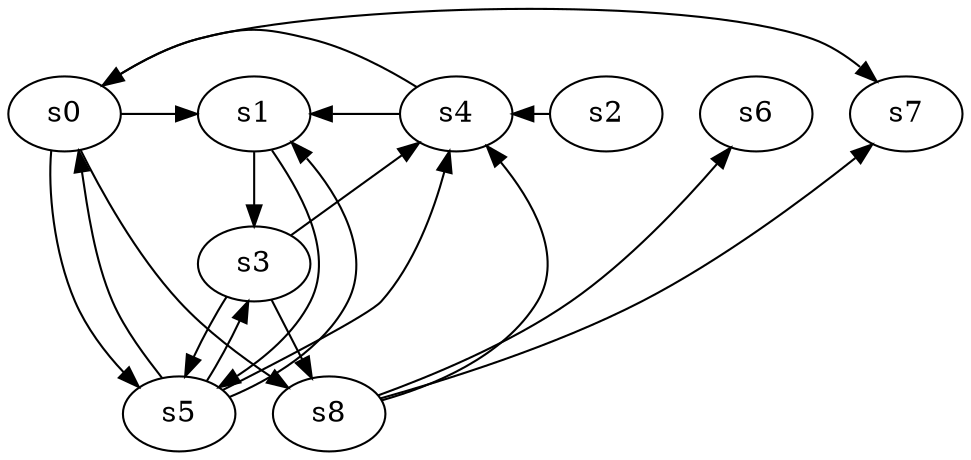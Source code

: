 digraph game_0697_complex_9 {
    s0 [name="s0", player=0];
    s1 [name="s1", player=1];
    s2 [name="s2", player=0, target=1];
    s3 [name="s3", player=0];
    s4 [name="s4", player=1, target=1];
    s5 [name="s5", player=1, target=1];
    s6 [name="s6", player=1];
    s7 [name="s7", player=0, target=1];
    s8 [name="s8", player=0];

    s0 -> s1 [constraint="time == 1 || time == 2 || time == 18"];
    s0 -> s5 [constraint="time % 3 == 0 && time % 4 == 3"];
    s0 -> s7 [constraint="time % 8 == 1"];
    s0 -> s8 [constraint="time % 3 == 2 || time % 3 == 0"];
    s1 -> s3;
    s1 -> s5 [constraint="time % 5 == 3 || time % 3 == 2"];
    s2 -> s4 [constraint="time == 0 || time == 5 || time == 8 || time == 11 || time == 17"];
    s3 -> s4 [constraint="!(time % 6 == 2)"];
    s3 -> s5;
    s3 -> s8;
    s4 -> s0 [constraint="time % 2 == 1 && time % 3 == 2"];
    s4 -> s1 [constraint="time % 2 == 0"];
    s5 -> s0 [constraint="time % 2 == 1 && time % 3 == 1"];
    s5 -> s1 [constraint="time % 4 == 2 && time % 5 == 0"];
    s5 -> s3 [constraint="time % 4 == 3 && time % 3 == 1"];
    s5 -> s4 [constraint="!(time % 4 == 0)"];
    s8 -> s4 [constraint="time % 8 == 5"];
    s8 -> s6 [constraint="time == 3 || time == 8 || time == 14"];
    s8 -> s7 [constraint="!(time % 5 == 2)"];
}
